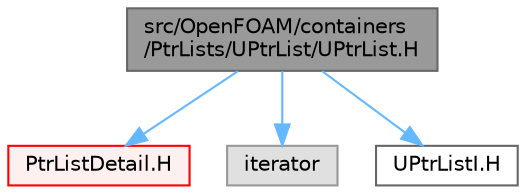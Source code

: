 digraph "src/OpenFOAM/containers/PtrLists/UPtrList/UPtrList.H"
{
 // LATEX_PDF_SIZE
  bgcolor="transparent";
  edge [fontname=Helvetica,fontsize=10,labelfontname=Helvetica,labelfontsize=10];
  node [fontname=Helvetica,fontsize=10,shape=box,height=0.2,width=0.4];
  Node1 [id="Node000001",label="src/OpenFOAM/containers\l/PtrLists/UPtrList/UPtrList.H",height=0.2,width=0.4,color="gray40", fillcolor="grey60", style="filled", fontcolor="black",tooltip=" "];
  Node1 -> Node2 [id="edge1_Node000001_Node000002",color="steelblue1",style="solid",tooltip=" "];
  Node2 [id="Node000002",label="PtrListDetail.H",height=0.2,width=0.4,color="red", fillcolor="#FFF0F0", style="filled",URL="$PtrListDetail_8H.html",tooltip=" "];
  Node1 -> Node83 [id="edge2_Node000001_Node000083",color="steelblue1",style="solid",tooltip=" "];
  Node83 [id="Node000083",label="iterator",height=0.2,width=0.4,color="grey60", fillcolor="#E0E0E0", style="filled",tooltip=" "];
  Node1 -> Node89 [id="edge3_Node000001_Node000089",color="steelblue1",style="solid",tooltip=" "];
  Node89 [id="Node000089",label="UPtrListI.H",height=0.2,width=0.4,color="grey40", fillcolor="white", style="filled",URL="$UPtrListI_8H.html",tooltip=" "];
}
